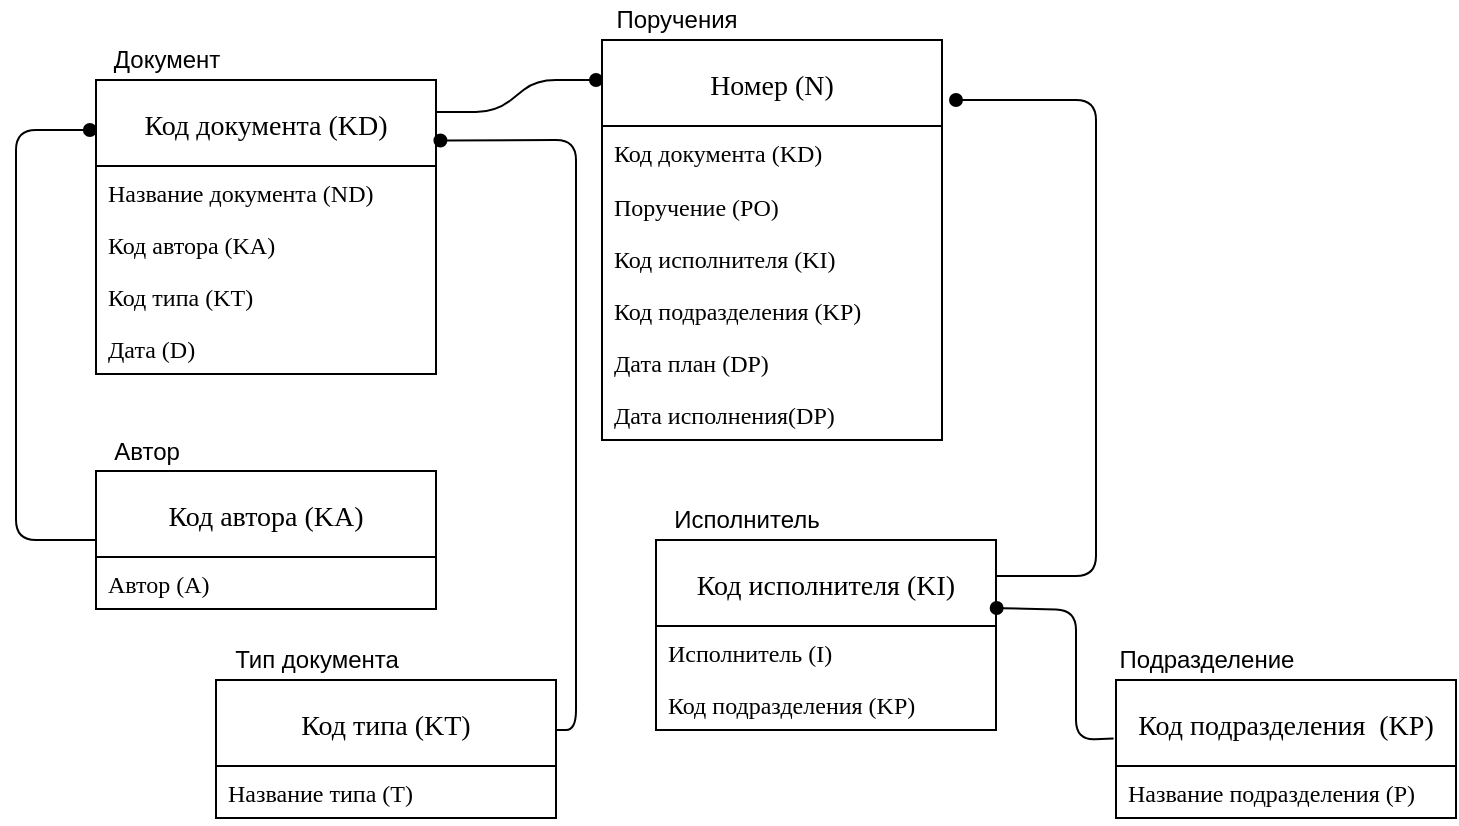 <mxfile version="12.4.2" type="device" pages="1"><diagram id="xth7INtLcWOTmx3cm4a8" name="Page-1"><mxGraphModel dx="1183" dy="644" grid="1" gridSize="10" guides="1" tooltips="1" connect="1" arrows="1" fold="1" page="1" pageScale="1" pageWidth="827" pageHeight="1169" math="0" shadow="0"><root><mxCell id="0"/><mxCell id="1" parent="0"/><mxCell id="Ha3CJXBdNuA9JxFWDpoE-6" value="Поручения" style="text;html=1;align=center;verticalAlign=middle;resizable=0;points=[];;autosize=1;" vertex="1" parent="1"><mxGeometry x="485" y="293" width="80" height="20" as="geometry"/></mxCell><mxCell id="Ha3CJXBdNuA9JxFWDpoE-7" value="Номер (N)" style="swimlane;fontStyle=0;childLayout=stackLayout;horizontal=1;startSize=43;fillColor=none;horizontalStack=0;resizeParent=1;resizeParentMax=0;resizeLast=0;collapsible=1;marginBottom=0;swimlaneFillColor=#ffffff;align=center;fontSize=14;fontFamily=Times New Roman;" vertex="1" parent="1"><mxGeometry x="393" y="250" width="170" height="200" as="geometry"/></mxCell><mxCell id="Ha3CJXBdNuA9JxFWDpoE-8" value="Код документа (KD)&#10;" style="text;strokeColor=none;fillColor=none;spacingLeft=4;spacingRight=4;overflow=hidden;rotatable=0;points=[[0,0.5],[1,0.5]];portConstraint=eastwest;fontSize=12;fontFamily=Times New Roman;" vertex="1" parent="Ha3CJXBdNuA9JxFWDpoE-7"><mxGeometry y="43" width="170" height="27" as="geometry"/></mxCell><mxCell id="Ha3CJXBdNuA9JxFWDpoE-9" value="Поручение (PO)" style="text;strokeColor=none;fillColor=none;spacingLeft=4;spacingRight=4;overflow=hidden;rotatable=0;points=[[0,0.5],[1,0.5]];portConstraint=eastwest;fontSize=12;fontFamily=Times New Roman;" vertex="1" parent="Ha3CJXBdNuA9JxFWDpoE-7"><mxGeometry y="70" width="170" height="26" as="geometry"/></mxCell><mxCell id="Ha3CJXBdNuA9JxFWDpoE-10" value="Код исполнителя (KI)" style="text;strokeColor=none;fillColor=none;spacingLeft=4;spacingRight=4;overflow=hidden;rotatable=0;points=[[0,0.5],[1,0.5]];portConstraint=eastwest;fontSize=12;fontFamily=Times New Roman;" vertex="1" parent="Ha3CJXBdNuA9JxFWDpoE-7"><mxGeometry y="96" width="170" height="26" as="geometry"/></mxCell><mxCell id="Ha3CJXBdNuA9JxFWDpoE-12" value="Код подразделения (KP)" style="text;strokeColor=none;fillColor=none;spacingLeft=4;spacingRight=4;overflow=hidden;rotatable=0;points=[[0,0.5],[1,0.5]];portConstraint=eastwest;fontSize=12;fontFamily=Times New Roman;" vertex="1" parent="Ha3CJXBdNuA9JxFWDpoE-7"><mxGeometry y="122" width="170" height="26" as="geometry"/></mxCell><mxCell id="Ha3CJXBdNuA9JxFWDpoE-14" value="Дата план (DP)" style="text;strokeColor=none;fillColor=none;spacingLeft=4;spacingRight=4;overflow=hidden;rotatable=0;points=[[0,0.5],[1,0.5]];portConstraint=eastwest;fontSize=12;fontFamily=Times New Roman;" vertex="1" parent="Ha3CJXBdNuA9JxFWDpoE-7"><mxGeometry y="148" width="170" height="26" as="geometry"/></mxCell><mxCell id="Ha3CJXBdNuA9JxFWDpoE-15" value="Дата исполнения(DP)" style="text;strokeColor=none;fillColor=none;spacingLeft=4;spacingRight=4;overflow=hidden;rotatable=0;points=[[0,0.5],[1,0.5]];portConstraint=eastwest;fontSize=12;fontFamily=Times New Roman;" vertex="1" parent="Ha3CJXBdNuA9JxFWDpoE-7"><mxGeometry y="174" width="170" height="26" as="geometry"/></mxCell><mxCell id="Ha3CJXBdNuA9JxFWDpoE-16" value="Поручения" style="text;html=1;align=center;verticalAlign=middle;resizable=0;points=[];;autosize=1;" vertex="1" parent="1"><mxGeometry x="390" y="230" width="80" height="20" as="geometry"/></mxCell><mxCell id="Ha3CJXBdNuA9JxFWDpoE-17" value="&#10;&#10;Код документа (KD)&#10;&#10;" style="swimlane;fontStyle=0;childLayout=stackLayout;horizontal=1;startSize=43;fillColor=none;horizontalStack=0;resizeParent=1;resizeParentMax=0;resizeLast=0;collapsible=1;marginBottom=0;swimlaneFillColor=#ffffff;align=center;fontSize=14;fontFamily=Times New Roman;" vertex="1" parent="1"><mxGeometry x="140" y="270" width="170" height="147" as="geometry"/></mxCell><mxCell id="Ha3CJXBdNuA9JxFWDpoE-18" value="Название документа (ND)" style="text;strokeColor=none;fillColor=none;spacingLeft=4;spacingRight=4;overflow=hidden;rotatable=0;points=[[0,0.5],[1,0.5]];portConstraint=eastwest;fontSize=12;fontFamily=Times New Roman;" vertex="1" parent="Ha3CJXBdNuA9JxFWDpoE-17"><mxGeometry y="43" width="170" height="26" as="geometry"/></mxCell><mxCell id="Ha3CJXBdNuA9JxFWDpoE-19" value="Код автора (KA)" style="text;strokeColor=none;fillColor=none;spacingLeft=4;spacingRight=4;overflow=hidden;rotatable=0;points=[[0,0.5],[1,0.5]];portConstraint=eastwest;fontSize=12;fontFamily=Times New Roman;" vertex="1" parent="Ha3CJXBdNuA9JxFWDpoE-17"><mxGeometry y="69" width="170" height="26" as="geometry"/></mxCell><mxCell id="Ha3CJXBdNuA9JxFWDpoE-21" value="Код типа (KT)" style="text;strokeColor=none;fillColor=none;spacingLeft=4;spacingRight=4;overflow=hidden;rotatable=0;points=[[0,0.5],[1,0.5]];portConstraint=eastwest;fontSize=12;fontFamily=Times New Roman;" vertex="1" parent="Ha3CJXBdNuA9JxFWDpoE-17"><mxGeometry y="95" width="170" height="26" as="geometry"/></mxCell><mxCell id="Ha3CJXBdNuA9JxFWDpoE-23" value="Дата (D)" style="text;strokeColor=none;fillColor=none;spacingLeft=4;spacingRight=4;overflow=hidden;rotatable=0;points=[[0,0.5],[1,0.5]];portConstraint=eastwest;fontSize=12;fontFamily=Times New Roman;" vertex="1" parent="Ha3CJXBdNuA9JxFWDpoE-17"><mxGeometry y="121" width="170" height="26" as="geometry"/></mxCell><mxCell id="Ha3CJXBdNuA9JxFWDpoE-24" value="Документ" style="text;html=1;align=center;verticalAlign=middle;resizable=0;points=[];;autosize=1;" vertex="1" parent="1"><mxGeometry x="140" y="250" width="70" height="20" as="geometry"/></mxCell><mxCell id="Ha3CJXBdNuA9JxFWDpoE-25" value="" style="edgeStyle=entityRelationEdgeStyle;fontSize=12;html=1;endArrow=oval;endFill=1;strokeWidth=1;" edge="1" parent="1"><mxGeometry width="100" height="100" relative="1" as="geometry"><mxPoint x="310" y="286.0" as="sourcePoint"/><mxPoint x="390" y="270" as="targetPoint"/></mxGeometry></mxCell><mxCell id="Ha3CJXBdNuA9JxFWDpoE-28" value="Код автора (KA)" style="swimlane;fontStyle=0;childLayout=stackLayout;horizontal=1;startSize=43;fillColor=none;horizontalStack=0;resizeParent=1;resizeParentMax=0;resizeLast=0;collapsible=1;marginBottom=0;swimlaneFillColor=#ffffff;align=center;fontSize=14;fontFamily=Times New Roman;" vertex="1" parent="1"><mxGeometry x="140" y="465.5" width="170" height="69" as="geometry"/></mxCell><mxCell id="Ha3CJXBdNuA9JxFWDpoE-30" value="Автор (A)" style="text;strokeColor=none;fillColor=none;spacingLeft=4;spacingRight=4;overflow=hidden;rotatable=0;points=[[0,0.5],[1,0.5]];portConstraint=eastwest;fontSize=12;fontFamily=Times New Roman;" vertex="1" parent="Ha3CJXBdNuA9JxFWDpoE-28"><mxGeometry y="43" width="170" height="26" as="geometry"/></mxCell><mxCell id="Ha3CJXBdNuA9JxFWDpoE-33" value="Автор" style="text;html=1;align=center;verticalAlign=middle;resizable=0;points=[];;autosize=1;" vertex="1" parent="1"><mxGeometry x="140" y="445.5" width="50" height="20" as="geometry"/></mxCell><mxCell id="Ha3CJXBdNuA9JxFWDpoE-46" value="" style="endArrow=none;html=1;rounded=1;entryX=0;entryY=0.5;entryDx=0;entryDy=0;exitX=-0.018;exitY=0.17;exitDx=0;exitDy=0;exitPerimeter=0;startArrow=oval;startFill=1;" edge="1" parent="1" source="Ha3CJXBdNuA9JxFWDpoE-17" target="Ha3CJXBdNuA9JxFWDpoE-28"><mxGeometry relative="1" as="geometry"><mxPoint x="110" y="290" as="sourcePoint"/><mxPoint x="110" y="560" as="targetPoint"/><Array as="points"><mxPoint x="100" y="295"/><mxPoint x="100" y="500"/></Array></mxGeometry></mxCell><mxCell id="Ha3CJXBdNuA9JxFWDpoE-50" value="Код исполнителя (KI)" style="swimlane;fontStyle=0;childLayout=stackLayout;horizontal=1;startSize=43;fillColor=none;horizontalStack=0;resizeParent=1;resizeParentMax=0;resizeLast=0;collapsible=1;marginBottom=0;swimlaneFillColor=#ffffff;align=center;fontSize=14;fontFamily=Times New Roman;" vertex="1" parent="1"><mxGeometry x="420" y="500" width="170" height="95" as="geometry"/></mxCell><mxCell id="Ha3CJXBdNuA9JxFWDpoE-53" value="Исполнитель (I)" style="text;strokeColor=none;fillColor=none;spacingLeft=4;spacingRight=4;overflow=hidden;rotatable=0;points=[[0,0.5],[1,0.5]];portConstraint=eastwest;fontSize=12;fontFamily=Times New Roman;" vertex="1" parent="Ha3CJXBdNuA9JxFWDpoE-50"><mxGeometry y="43" width="170" height="26" as="geometry"/></mxCell><mxCell id="Ha3CJXBdNuA9JxFWDpoE-51" value="Код подразделения (KP)" style="text;strokeColor=none;fillColor=none;spacingLeft=4;spacingRight=4;overflow=hidden;rotatable=0;points=[[0,0.5],[1,0.5]];portConstraint=eastwest;fontSize=12;fontFamily=Times New Roman;" vertex="1" parent="Ha3CJXBdNuA9JxFWDpoE-50"><mxGeometry y="69" width="170" height="26" as="geometry"/></mxCell><mxCell id="Ha3CJXBdNuA9JxFWDpoE-52" value="Исполнитель" style="text;html=1;align=center;verticalAlign=middle;resizable=0;points=[];;autosize=1;" vertex="1" parent="1"><mxGeometry x="420" y="480" width="90" height="20" as="geometry"/></mxCell><mxCell id="Ha3CJXBdNuA9JxFWDpoE-55" value="" style="endArrow=none;html=1;rounded=1;startArrow=oval;startFill=1;" edge="1" parent="1"><mxGeometry relative="1" as="geometry"><mxPoint x="570" y="280" as="sourcePoint"/><mxPoint x="590" y="518" as="targetPoint"/><Array as="points"><mxPoint x="640" y="280"/><mxPoint x="640" y="518.01"/></Array></mxGeometry></mxCell><mxCell id="Ha3CJXBdNuA9JxFWDpoE-56" value="Код типа (KT)" style="swimlane;fontStyle=0;childLayout=stackLayout;horizontal=1;startSize=43;fillColor=none;horizontalStack=0;resizeParent=1;resizeParentMax=0;resizeLast=0;collapsible=1;marginBottom=0;swimlaneFillColor=#ffffff;align=center;fontSize=14;fontFamily=Times New Roman;" vertex="1" parent="1"><mxGeometry x="200" y="570" width="170" height="69" as="geometry"/></mxCell><mxCell id="Ha3CJXBdNuA9JxFWDpoE-57" value="Название типа (T)" style="text;strokeColor=none;fillColor=none;spacingLeft=4;spacingRight=4;overflow=hidden;rotatable=0;points=[[0,0.5],[1,0.5]];portConstraint=eastwest;fontSize=12;fontFamily=Times New Roman;" vertex="1" parent="Ha3CJXBdNuA9JxFWDpoE-56"><mxGeometry y="43" width="170" height="26" as="geometry"/></mxCell><mxCell id="Ha3CJXBdNuA9JxFWDpoE-58" value="Тип документа" style="text;html=1;align=center;verticalAlign=middle;resizable=0;points=[];;autosize=1;" vertex="1" parent="1"><mxGeometry x="200" y="550" width="100" height="20" as="geometry"/></mxCell><mxCell id="Ha3CJXBdNuA9JxFWDpoE-60" value="" style="endArrow=none;html=1;rounded=1;startArrow=oval;startFill=1;exitX=1.013;exitY=0.206;exitDx=0;exitDy=0;exitPerimeter=0;" edge="1" parent="1" source="Ha3CJXBdNuA9JxFWDpoE-17"><mxGeometry relative="1" as="geometry"><mxPoint x="320" y="300" as="sourcePoint"/><mxPoint x="370" y="595" as="targetPoint"/><Array as="points"><mxPoint x="380" y="300"/><mxPoint x="380" y="595"/></Array></mxGeometry></mxCell><mxCell id="Ha3CJXBdNuA9JxFWDpoE-61" value="Код подразделения  (KP)" style="swimlane;fontStyle=0;childLayout=stackLayout;horizontal=1;startSize=43;fillColor=none;horizontalStack=0;resizeParent=1;resizeParentMax=0;resizeLast=0;collapsible=1;marginBottom=0;swimlaneFillColor=#ffffff;align=center;fontSize=14;fontFamily=Times New Roman;" vertex="1" parent="1"><mxGeometry x="650" y="570" width="170" height="69" as="geometry"/></mxCell><mxCell id="Ha3CJXBdNuA9JxFWDpoE-63" value="Название подразделения (P)" style="text;strokeColor=none;fillColor=none;spacingLeft=4;spacingRight=4;overflow=hidden;rotatable=0;points=[[0,0.5],[1,0.5]];portConstraint=eastwest;fontSize=12;fontFamily=Times New Roman;" vertex="1" parent="Ha3CJXBdNuA9JxFWDpoE-61"><mxGeometry y="43" width="170" height="26" as="geometry"/></mxCell><mxCell id="Ha3CJXBdNuA9JxFWDpoE-64" value="Подразделение" style="text;html=1;align=center;verticalAlign=middle;resizable=0;points=[];;autosize=1;" vertex="1" parent="1"><mxGeometry x="645" y="550" width="100" height="20" as="geometry"/></mxCell><mxCell id="Ha3CJXBdNuA9JxFWDpoE-65" value="" style="endArrow=none;html=1;rounded=1;startArrow=oval;startFill=1;entryX=-0.007;entryY=0.424;entryDx=0;entryDy=0;entryPerimeter=0;exitX=1.002;exitY=0.358;exitDx=0;exitDy=0;exitPerimeter=0;" edge="1" parent="1" source="Ha3CJXBdNuA9JxFWDpoE-50" target="Ha3CJXBdNuA9JxFWDpoE-61"><mxGeometry relative="1" as="geometry"><mxPoint x="600" y="534.5" as="sourcePoint"/><mxPoint x="640" y="615" as="targetPoint"/><Array as="points"><mxPoint x="630" y="535"/><mxPoint x="630" y="600"/></Array></mxGeometry></mxCell></root></mxGraphModel></diagram></mxfile>